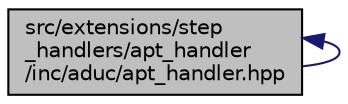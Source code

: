 digraph "src/extensions/step_handlers/apt_handler/inc/aduc/apt_handler.hpp"
{
 // LATEX_PDF_SIZE
  edge [fontname="Helvetica",fontsize="10",labelfontname="Helvetica",labelfontsize="10"];
  node [fontname="Helvetica",fontsize="10",shape=record];
  Node1 [label="src/extensions/step\l_handlers/apt_handler\l/inc/aduc/apt_handler.hpp",height=0.2,width=0.4,color="black", fillcolor="grey75", style="filled", fontcolor="black",tooltip="Defines types and methods for APT handler plug-in for APT (Advanced Package Tool)"];
  Node1 -> Node1 [dir="back",color="midnightblue",fontsize="10",style="solid",fontname="Helvetica"];
}
